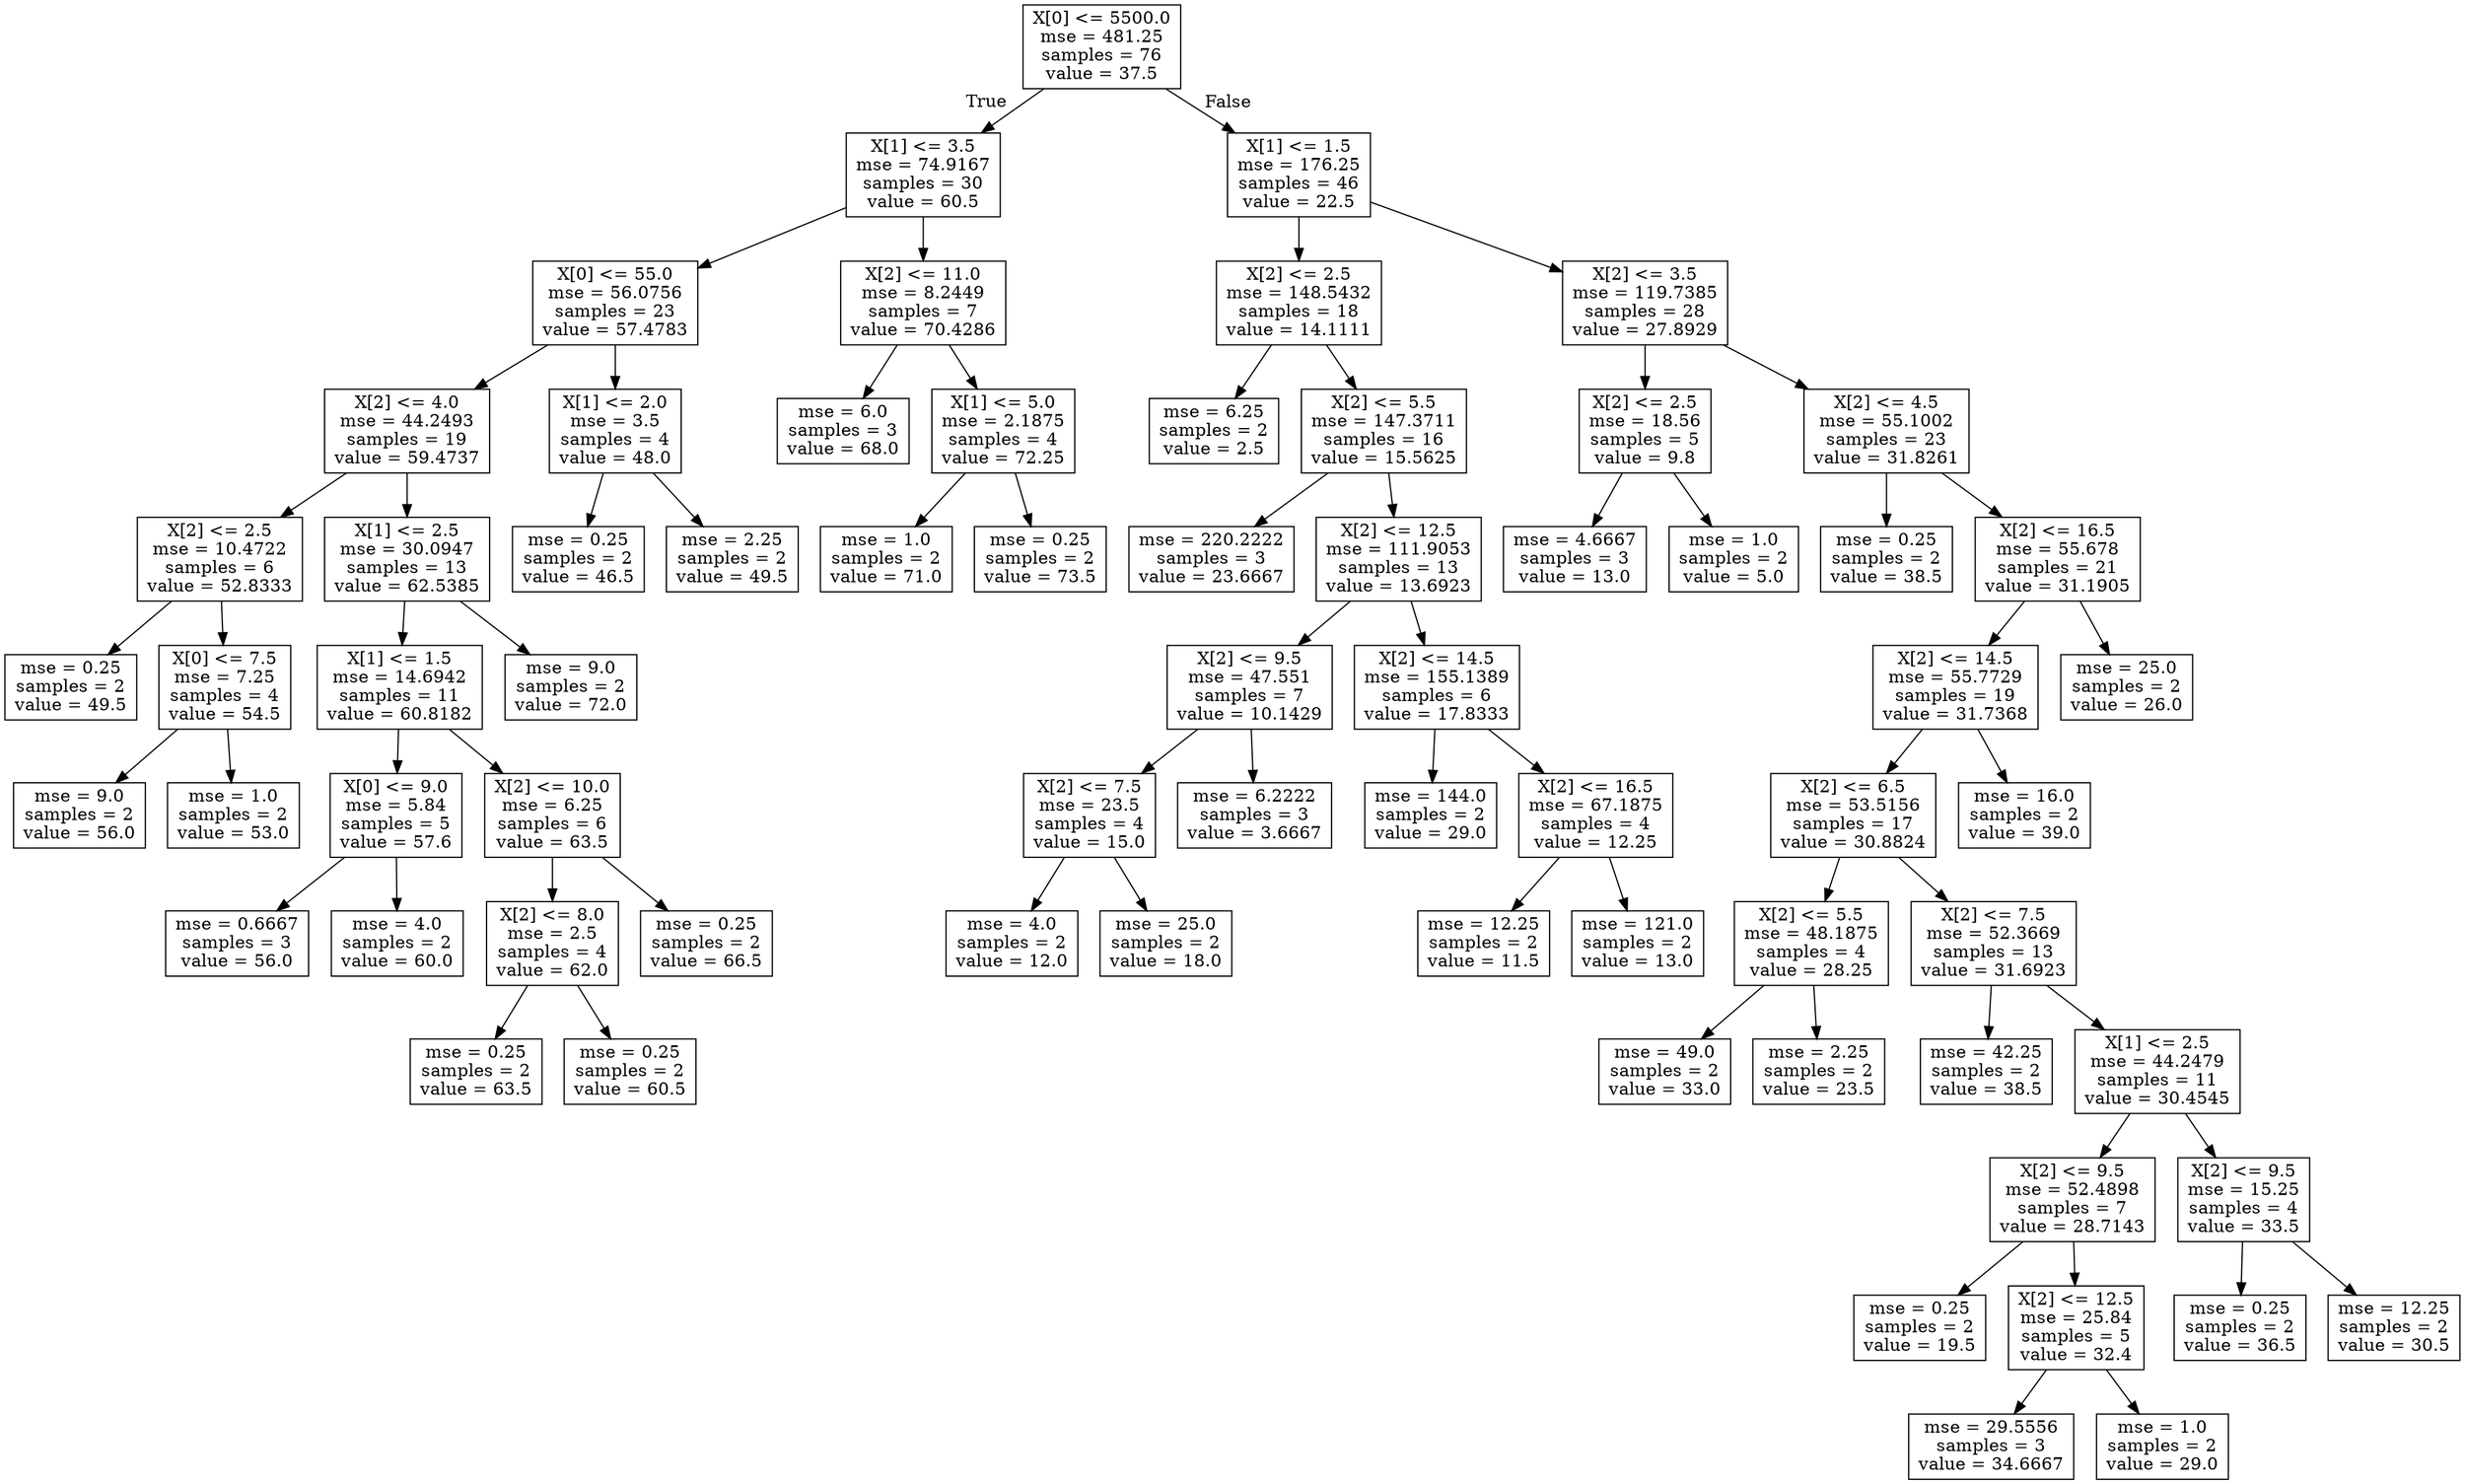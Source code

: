 digraph Tree {
node [shape=box] ;
0 [label="X[0] <= 5500.0\nmse = 481.25\nsamples = 76\nvalue = 37.5"] ;
1 [label="X[1] <= 3.5\nmse = 74.9167\nsamples = 30\nvalue = 60.5"] ;
0 -> 1 [labeldistance=2.5, labelangle=45, headlabel="True"] ;
2 [label="X[0] <= 55.0\nmse = 56.0756\nsamples = 23\nvalue = 57.4783"] ;
1 -> 2 ;
3 [label="X[2] <= 4.0\nmse = 44.2493\nsamples = 19\nvalue = 59.4737"] ;
2 -> 3 ;
4 [label="X[2] <= 2.5\nmse = 10.4722\nsamples = 6\nvalue = 52.8333"] ;
3 -> 4 ;
5 [label="mse = 0.25\nsamples = 2\nvalue = 49.5"] ;
4 -> 5 ;
6 [label="X[0] <= 7.5\nmse = 7.25\nsamples = 4\nvalue = 54.5"] ;
4 -> 6 ;
7 [label="mse = 9.0\nsamples = 2\nvalue = 56.0"] ;
6 -> 7 ;
8 [label="mse = 1.0\nsamples = 2\nvalue = 53.0"] ;
6 -> 8 ;
9 [label="X[1] <= 2.5\nmse = 30.0947\nsamples = 13\nvalue = 62.5385"] ;
3 -> 9 ;
10 [label="X[1] <= 1.5\nmse = 14.6942\nsamples = 11\nvalue = 60.8182"] ;
9 -> 10 ;
11 [label="X[0] <= 9.0\nmse = 5.84\nsamples = 5\nvalue = 57.6"] ;
10 -> 11 ;
12 [label="mse = 0.6667\nsamples = 3\nvalue = 56.0"] ;
11 -> 12 ;
13 [label="mse = 4.0\nsamples = 2\nvalue = 60.0"] ;
11 -> 13 ;
14 [label="X[2] <= 10.0\nmse = 6.25\nsamples = 6\nvalue = 63.5"] ;
10 -> 14 ;
15 [label="X[2] <= 8.0\nmse = 2.5\nsamples = 4\nvalue = 62.0"] ;
14 -> 15 ;
16 [label="mse = 0.25\nsamples = 2\nvalue = 63.5"] ;
15 -> 16 ;
17 [label="mse = 0.25\nsamples = 2\nvalue = 60.5"] ;
15 -> 17 ;
18 [label="mse = 0.25\nsamples = 2\nvalue = 66.5"] ;
14 -> 18 ;
19 [label="mse = 9.0\nsamples = 2\nvalue = 72.0"] ;
9 -> 19 ;
20 [label="X[1] <= 2.0\nmse = 3.5\nsamples = 4\nvalue = 48.0"] ;
2 -> 20 ;
21 [label="mse = 0.25\nsamples = 2\nvalue = 46.5"] ;
20 -> 21 ;
22 [label="mse = 2.25\nsamples = 2\nvalue = 49.5"] ;
20 -> 22 ;
23 [label="X[2] <= 11.0\nmse = 8.2449\nsamples = 7\nvalue = 70.4286"] ;
1 -> 23 ;
24 [label="mse = 6.0\nsamples = 3\nvalue = 68.0"] ;
23 -> 24 ;
25 [label="X[1] <= 5.0\nmse = 2.1875\nsamples = 4\nvalue = 72.25"] ;
23 -> 25 ;
26 [label="mse = 1.0\nsamples = 2\nvalue = 71.0"] ;
25 -> 26 ;
27 [label="mse = 0.25\nsamples = 2\nvalue = 73.5"] ;
25 -> 27 ;
28 [label="X[1] <= 1.5\nmse = 176.25\nsamples = 46\nvalue = 22.5"] ;
0 -> 28 [labeldistance=2.5, labelangle=-45, headlabel="False"] ;
29 [label="X[2] <= 2.5\nmse = 148.5432\nsamples = 18\nvalue = 14.1111"] ;
28 -> 29 ;
30 [label="mse = 6.25\nsamples = 2\nvalue = 2.5"] ;
29 -> 30 ;
31 [label="X[2] <= 5.5\nmse = 147.3711\nsamples = 16\nvalue = 15.5625"] ;
29 -> 31 ;
32 [label="mse = 220.2222\nsamples = 3\nvalue = 23.6667"] ;
31 -> 32 ;
33 [label="X[2] <= 12.5\nmse = 111.9053\nsamples = 13\nvalue = 13.6923"] ;
31 -> 33 ;
34 [label="X[2] <= 9.5\nmse = 47.551\nsamples = 7\nvalue = 10.1429"] ;
33 -> 34 ;
35 [label="X[2] <= 7.5\nmse = 23.5\nsamples = 4\nvalue = 15.0"] ;
34 -> 35 ;
36 [label="mse = 4.0\nsamples = 2\nvalue = 12.0"] ;
35 -> 36 ;
37 [label="mse = 25.0\nsamples = 2\nvalue = 18.0"] ;
35 -> 37 ;
38 [label="mse = 6.2222\nsamples = 3\nvalue = 3.6667"] ;
34 -> 38 ;
39 [label="X[2] <= 14.5\nmse = 155.1389\nsamples = 6\nvalue = 17.8333"] ;
33 -> 39 ;
40 [label="mse = 144.0\nsamples = 2\nvalue = 29.0"] ;
39 -> 40 ;
41 [label="X[2] <= 16.5\nmse = 67.1875\nsamples = 4\nvalue = 12.25"] ;
39 -> 41 ;
42 [label="mse = 12.25\nsamples = 2\nvalue = 11.5"] ;
41 -> 42 ;
43 [label="mse = 121.0\nsamples = 2\nvalue = 13.0"] ;
41 -> 43 ;
44 [label="X[2] <= 3.5\nmse = 119.7385\nsamples = 28\nvalue = 27.8929"] ;
28 -> 44 ;
45 [label="X[2] <= 2.5\nmse = 18.56\nsamples = 5\nvalue = 9.8"] ;
44 -> 45 ;
46 [label="mse = 4.6667\nsamples = 3\nvalue = 13.0"] ;
45 -> 46 ;
47 [label="mse = 1.0\nsamples = 2\nvalue = 5.0"] ;
45 -> 47 ;
48 [label="X[2] <= 4.5\nmse = 55.1002\nsamples = 23\nvalue = 31.8261"] ;
44 -> 48 ;
49 [label="mse = 0.25\nsamples = 2\nvalue = 38.5"] ;
48 -> 49 ;
50 [label="X[2] <= 16.5\nmse = 55.678\nsamples = 21\nvalue = 31.1905"] ;
48 -> 50 ;
51 [label="X[2] <= 14.5\nmse = 55.7729\nsamples = 19\nvalue = 31.7368"] ;
50 -> 51 ;
52 [label="X[2] <= 6.5\nmse = 53.5156\nsamples = 17\nvalue = 30.8824"] ;
51 -> 52 ;
53 [label="X[2] <= 5.5\nmse = 48.1875\nsamples = 4\nvalue = 28.25"] ;
52 -> 53 ;
54 [label="mse = 49.0\nsamples = 2\nvalue = 33.0"] ;
53 -> 54 ;
55 [label="mse = 2.25\nsamples = 2\nvalue = 23.5"] ;
53 -> 55 ;
56 [label="X[2] <= 7.5\nmse = 52.3669\nsamples = 13\nvalue = 31.6923"] ;
52 -> 56 ;
57 [label="mse = 42.25\nsamples = 2\nvalue = 38.5"] ;
56 -> 57 ;
58 [label="X[1] <= 2.5\nmse = 44.2479\nsamples = 11\nvalue = 30.4545"] ;
56 -> 58 ;
59 [label="X[2] <= 9.5\nmse = 52.4898\nsamples = 7\nvalue = 28.7143"] ;
58 -> 59 ;
60 [label="mse = 0.25\nsamples = 2\nvalue = 19.5"] ;
59 -> 60 ;
61 [label="X[2] <= 12.5\nmse = 25.84\nsamples = 5\nvalue = 32.4"] ;
59 -> 61 ;
62 [label="mse = 29.5556\nsamples = 3\nvalue = 34.6667"] ;
61 -> 62 ;
63 [label="mse = 1.0\nsamples = 2\nvalue = 29.0"] ;
61 -> 63 ;
64 [label="X[2] <= 9.5\nmse = 15.25\nsamples = 4\nvalue = 33.5"] ;
58 -> 64 ;
65 [label="mse = 0.25\nsamples = 2\nvalue = 36.5"] ;
64 -> 65 ;
66 [label="mse = 12.25\nsamples = 2\nvalue = 30.5"] ;
64 -> 66 ;
67 [label="mse = 16.0\nsamples = 2\nvalue = 39.0"] ;
51 -> 67 ;
68 [label="mse = 25.0\nsamples = 2\nvalue = 26.0"] ;
50 -> 68 ;
}